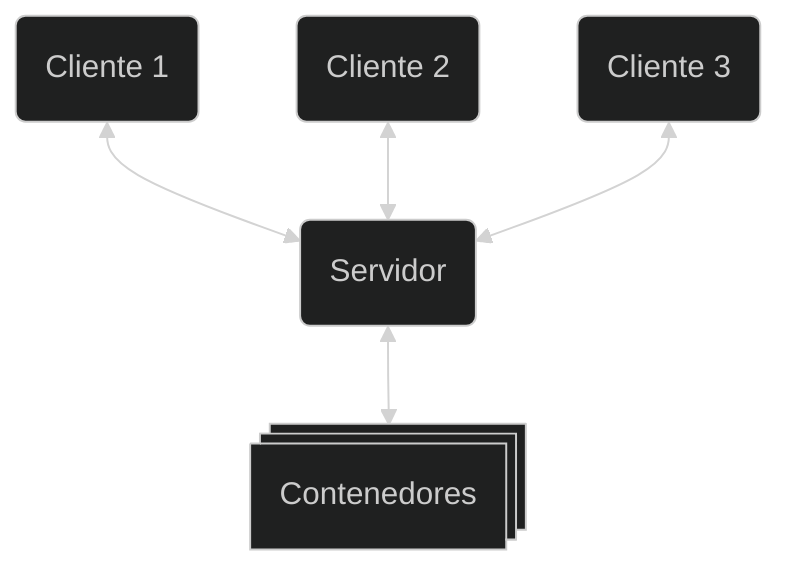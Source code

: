 ---
config:
  theme: dark
  look: classic
---
flowchart TD
    Client_1("Cliente 1") <--> Server("Servidor")
    Client_2("Cliente 2") <--> Server
    Client_3("Cliente 3") <--> Server
    Server <--> Docker["Contenedores"]
    Docker@{ shape: procs}
